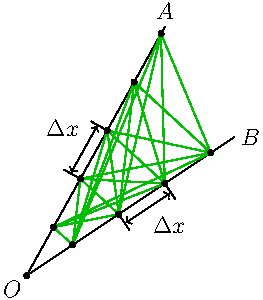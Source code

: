 size(150);
import geometry;

real dx = 0.40;
point O =(0,0);
point A =(1,1.8);
point B =(1.5,1);
segment OA=line(O,A);
segment OB=line(O,B);

// Draw the cone arms and origin O along with appropriate labels
draw(OA);
draw(OB); dot(O); label("$O$", O, SW);

// Draw points along segment OA separated by `dx`
point [] oapts = {};
point [] obpts = {};

for (int i=0; i < 5; ++i){
  oapts[i] = curpoint(OA,(i+1)*dx);
}

// Ditto for OB
for (int i=0; i < 4; ++i){
  obpts[i] = curpoint(OB,(i+1)*dx);
}



// Draw red segments joining each point on OA to every point on OB
for (int i=0 ; i<oapts.length ; ++i){
  for (int j=0 ; j<obpts.length ; ++j)
    {
        draw(oapts[i]--obpts[j],heavygreen+0.6) ;
    }
}

real d = 0.1;
draw(baseline("$\Delta x$"),(oapts[1] + oapts[1]*I*d) -- (oapts[2] + oapts[1]*d*I),black,Bars,Arrows(TeXHead), PenMargins,align=NW);
draw(baseline("$\Delta x$"),(obpts[1] - obpts[1]*I*d) -- (obpts[2] - obpts[1]*d*I),black,Bars,Arrows(TeXHead),PenMargins,align=SE);

for (int i=0 ; i<oapts.length ; ++i){
  dot(oapts[i]);
}
for (int i=0 ; i<obpts.length ; ++i){
  dot(obpts[i]);
}

label("$A$",A, N);
label("$B$",B, E);
